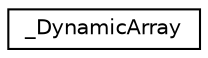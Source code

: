 digraph "类继承关系图"
{
  edge [fontname="Helvetica",fontsize="10",labelfontname="Helvetica",labelfontsize="10"];
  node [fontname="Helvetica",fontsize="10",shape=record];
  rankdir="LR";
  Node0 [label="_DynamicArray",height=0.2,width=0.4,color="black", fillcolor="white", style="filled",URL="$struct___dynamic_array.html"];
}
